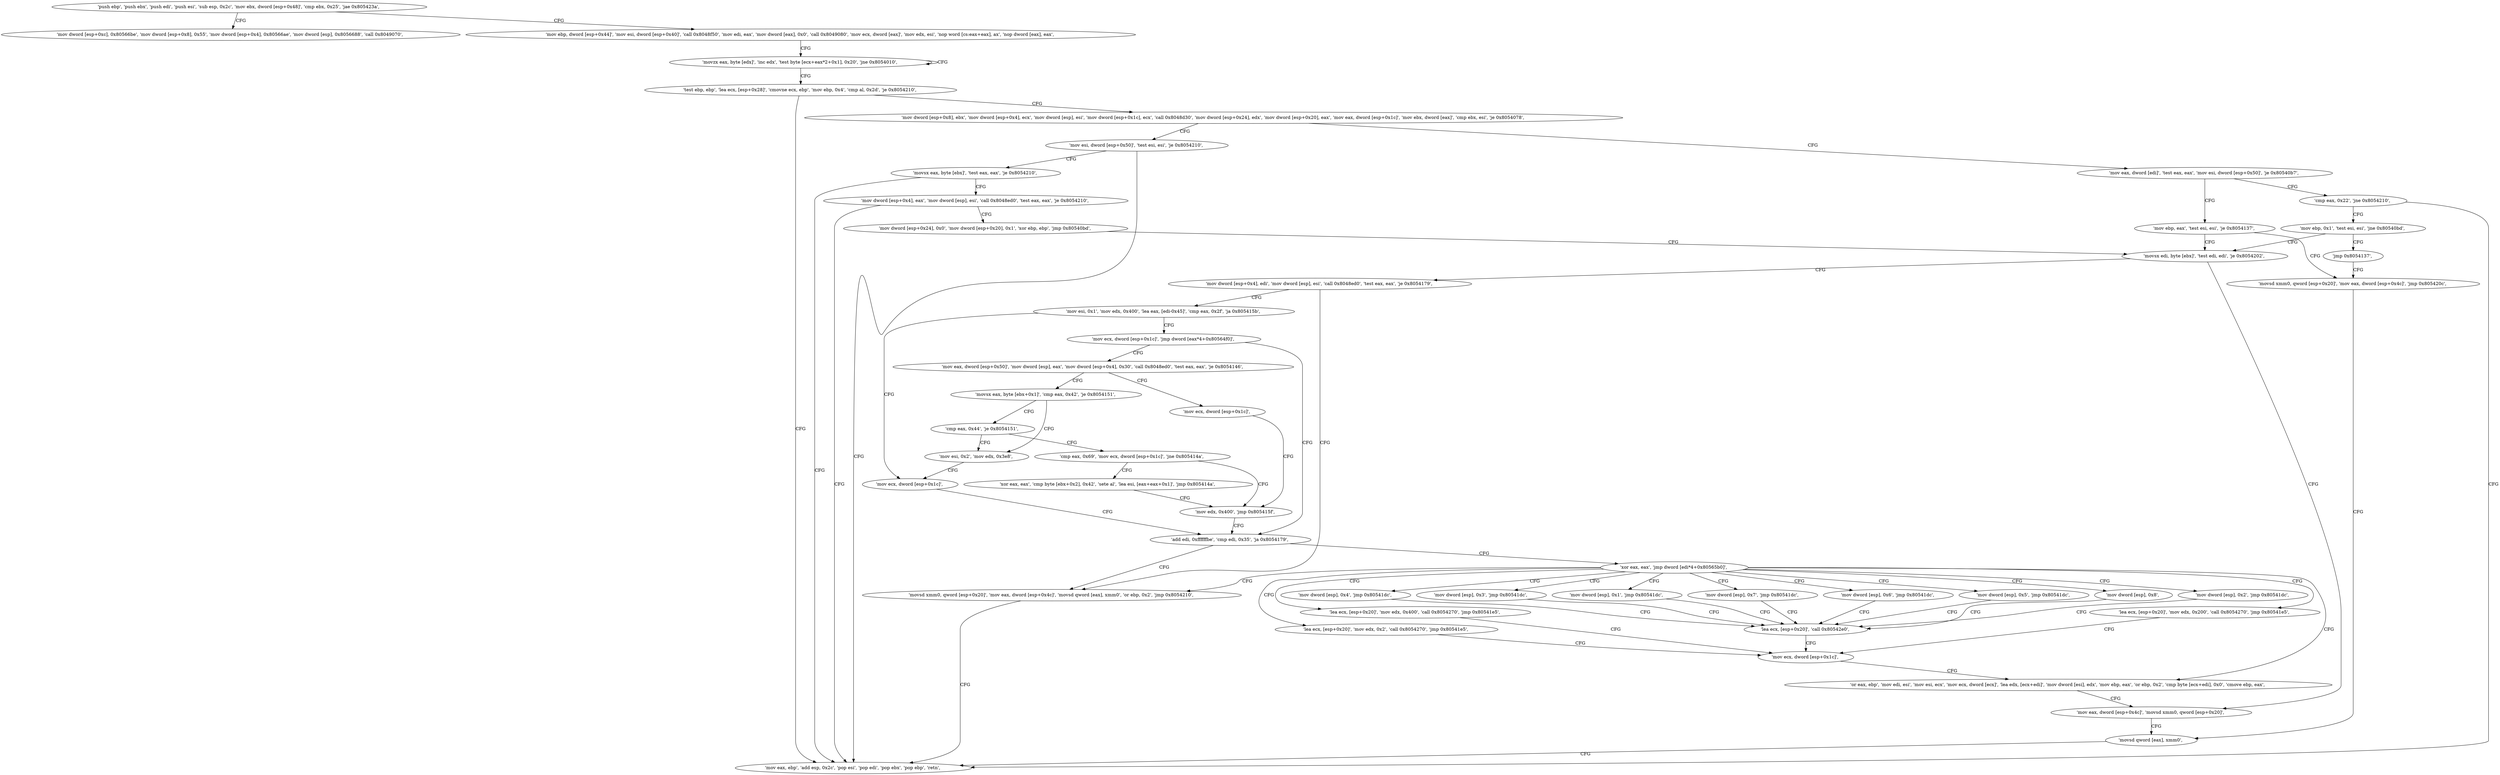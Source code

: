 digraph "func" {
"134561744" [label = "'push ebp', 'push ebx', 'push edi', 'push esi', 'sub esp, 0x2c', 'mov ebx, dword [esp+0x48]', 'cmp ebx, 0x25', 'jae 0x805423a', " ]
"134562362" [label = "'mov dword [esp+0xc], 0x80566be', 'mov dword [esp+0x8], 0x55', 'mov dword [esp+0x4], 0x80566ae', 'mov dword [esp], 0x8056688', 'call 0x8049070', " ]
"134561764" [label = "'mov ebp, dword [esp+0x44]', 'mov esi, dword [esp+0x40]', 'call 0x8048f50', 'mov edi, eax', 'mov dword [eax], 0x0', 'call 0x8049080', 'mov ecx, dword [eax]', 'mov edx, esi', 'nop word [cs:eax+eax], ax', 'nop dword [eax], eax', " ]
"134561808" [label = "'movzx eax, byte [edx]', 'inc edx', 'test byte [ecx+eax*2+0x1], 0x20', 'jne 0x8054010', " ]
"134561819" [label = "'test ebp, ebp', 'lea ecx, [esp+0x28]', 'cmovne ecx, ebp', 'mov ebp, 0x4', 'cmp al, 0x2d', 'je 0x8054210', " ]
"134562320" [label = "'mov eax, ebp', 'add esp, 0x2c', 'pop esi', 'pop edi', 'pop ebx', 'pop ebp', 'retn', " ]
"134561841" [label = "'mov dword [esp+0x8], ebx', 'mov dword [esp+0x4], ecx', 'mov dword [esp], esi', 'mov dword [esp+0x1c], ecx', 'call 0x8048d30', 'mov dword [esp+0x24], edx', 'mov dword [esp+0x20], eax', 'mov eax, dword [esp+0x1c]', 'mov ebx, dword [eax]', 'cmp ebx, esi', 'je 0x8054078', " ]
"134561912" [label = "'mov esi, dword [esp+0x50]', 'test esi, esi', 'je 0x8054210', " ]
"134561879" [label = "'mov eax, dword [edi]', 'test eax, eax', 'mov esi, dword [esp+0x50]', 'je 0x80540b7', " ]
"134561924" [label = "'movsx eax, byte [ebx]', 'test eax, eax', 'je 0x8054210', " ]
"134561975" [label = "'mov ebp, eax', 'test esi, esi', 'je 0x8054137', " ]
"134561889" [label = "'cmp eax, 0x22', 'jne 0x8054210', " ]
"134561935" [label = "'mov dword [esp+0x4], eax', 'mov dword [esp], esi', 'call 0x8048ed0', 'test eax, eax', 'je 0x8054210', " ]
"134562103" [label = "'movsd xmm0, qword [esp+0x20]', 'mov eax, dword [esp+0x4c]', 'jmp 0x805420c', " ]
"134561981" [label = "'movsx edi, byte [ebx]', 'test edi, edi', 'je 0x8054202', " ]
"134561898" [label = "'mov ebp, 0x1', 'test esi, esi', 'jne 0x80540bd', " ]
"134561955" [label = "'mov dword [esp+0x24], 0x0', 'mov dword [esp+0x20], 0x1', 'xor ebp, ebp', 'jmp 0x80540bd', " ]
"134562316" [label = "'movsd qword [eax], xmm0', " ]
"134562306" [label = "'mov eax, dword [esp+0x4c]', 'movsd xmm0, qword [esp+0x20]', " ]
"134561992" [label = "'mov dword [esp+0x4], edi', 'mov dword [esp], esi', 'call 0x8048ed0', 'test eax, eax', 'je 0x8054179', " ]
"134561907" [label = "'jmp 0x8054137', " ]
"134562169" [label = "'movsd xmm0, qword [esp+0x20]', 'mov eax, dword [esp+0x4c]', 'movsd qword [eax], xmm0', 'or ebp, 0x2', 'jmp 0x8054210', " ]
"134562012" [label = "'mov esi, 0x1', 'mov edx, 0x400', 'lea eax, [edi-0x45]', 'cmp eax, 0x2f', 'ja 0x805415b', " ]
"134562139" [label = "'mov ecx, dword [esp+0x1c]', " ]
"134562030" [label = "'mov ecx, dword [esp+0x1c]', 'jmp dword [eax*4+0x80564f0]', " ]
"134562143" [label = "'add edi, 0xffffffbe', 'cmp edi, 0x35', 'ja 0x8054179', " ]
"134562041" [label = "'mov eax, dword [esp+0x50]', 'mov dword [esp], eax', 'mov dword [esp+0x4], 0x30', 'call 0x8048ed0', 'test eax, eax', 'je 0x8054146', " ]
"134562151" [label = "'xor eax, eax', 'jmp dword [edi*4+0x80565b0]', " ]
"134562160" [label = "'mov dword [esp], 0x3', 'jmp 0x80541dc', " ]
"134562191" [label = "'mov dword [esp], 0x1', 'jmp 0x80541dc', " ]
"134562200" [label = "'mov dword [esp], 0x2', 'jmp 0x80541dc', " ]
"134562209" [label = "'mov dword [esp], 0x4', 'jmp 0x80541dc', " ]
"134562218" [label = "'mov dword [esp], 0x7', 'jmp 0x80541dc', " ]
"134562227" [label = "'lea ecx, [esp+0x20]', 'mov edx, 0x400', 'call 0x8054270', 'jmp 0x80541e5', " ]
"134562243" [label = "'mov dword [esp], 0x6', 'jmp 0x80541dc', " ]
"134562252" [label = "'mov dword [esp], 0x5', 'jmp 0x80541dc', " ]
"134562261" [label = "'mov dword [esp], 0x8', " ]
"134562281" [label = "'or eax, ebp', 'mov edi, esi', 'mov esi, ecx', 'mov ecx, dword [ecx]', 'lea edx, [ecx+edi]', 'mov dword [esi], edx', 'mov ebp, eax', 'or ebp, 0x2', 'cmp byte [ecx+edi], 0x0', 'cmove ebp, eax', " ]
"134562330" [label = "'lea ecx, [esp+0x20]', 'mov edx, 0x200', 'call 0x8054270', 'jmp 0x80541e5', " ]
"134562346" [label = "'lea ecx, [esp+0x20]', 'mov edx, 0x2', 'call 0x8054270', 'jmp 0x80541e5', " ]
"134562118" [label = "'mov ecx, dword [esp+0x1c]', " ]
"134562065" [label = "'movsx eax, byte [ebx+0x1]', 'cmp eax, 0x42', 'je 0x8054151', " ]
"134562268" [label = "'lea ecx, [esp+0x20]', 'call 0x80542e0', " ]
"134562277" [label = "'mov ecx, dword [esp+0x1c]', " ]
"134562122" [label = "'mov edx, 0x400', 'jmp 0x805415f', " ]
"134562129" [label = "'mov esi, 0x2', 'mov edx, 0x3e8', " ]
"134562074" [label = "'cmp eax, 0x44', 'je 0x8054151', " ]
"134562079" [label = "'cmp eax, 0x69', 'mov ecx, dword [esp+0x1c]', 'jne 0x805414a', " ]
"134562088" [label = "'xor eax, eax', 'cmp byte [ebx+0x2], 0x42', 'sete al', 'lea esi, [eax+eax+0x1]', 'jmp 0x805414a', " ]
"134561744" -> "134562362" [ label = "CFG" ]
"134561744" -> "134561764" [ label = "CFG" ]
"134561764" -> "134561808" [ label = "CFG" ]
"134561808" -> "134561808" [ label = "CFG" ]
"134561808" -> "134561819" [ label = "CFG" ]
"134561819" -> "134562320" [ label = "CFG" ]
"134561819" -> "134561841" [ label = "CFG" ]
"134561841" -> "134561912" [ label = "CFG" ]
"134561841" -> "134561879" [ label = "CFG" ]
"134561912" -> "134562320" [ label = "CFG" ]
"134561912" -> "134561924" [ label = "CFG" ]
"134561879" -> "134561975" [ label = "CFG" ]
"134561879" -> "134561889" [ label = "CFG" ]
"134561924" -> "134562320" [ label = "CFG" ]
"134561924" -> "134561935" [ label = "CFG" ]
"134561975" -> "134562103" [ label = "CFG" ]
"134561975" -> "134561981" [ label = "CFG" ]
"134561889" -> "134562320" [ label = "CFG" ]
"134561889" -> "134561898" [ label = "CFG" ]
"134561935" -> "134562320" [ label = "CFG" ]
"134561935" -> "134561955" [ label = "CFG" ]
"134562103" -> "134562316" [ label = "CFG" ]
"134561981" -> "134562306" [ label = "CFG" ]
"134561981" -> "134561992" [ label = "CFG" ]
"134561898" -> "134561981" [ label = "CFG" ]
"134561898" -> "134561907" [ label = "CFG" ]
"134561955" -> "134561981" [ label = "CFG" ]
"134562316" -> "134562320" [ label = "CFG" ]
"134562306" -> "134562316" [ label = "CFG" ]
"134561992" -> "134562169" [ label = "CFG" ]
"134561992" -> "134562012" [ label = "CFG" ]
"134561907" -> "134562103" [ label = "CFG" ]
"134562169" -> "134562320" [ label = "CFG" ]
"134562012" -> "134562139" [ label = "CFG" ]
"134562012" -> "134562030" [ label = "CFG" ]
"134562139" -> "134562143" [ label = "CFG" ]
"134562030" -> "134562041" [ label = "CFG" ]
"134562030" -> "134562143" [ label = "CFG" ]
"134562143" -> "134562169" [ label = "CFG" ]
"134562143" -> "134562151" [ label = "CFG" ]
"134562041" -> "134562118" [ label = "CFG" ]
"134562041" -> "134562065" [ label = "CFG" ]
"134562151" -> "134562160" [ label = "CFG" ]
"134562151" -> "134562169" [ label = "CFG" ]
"134562151" -> "134562191" [ label = "CFG" ]
"134562151" -> "134562200" [ label = "CFG" ]
"134562151" -> "134562209" [ label = "CFG" ]
"134562151" -> "134562218" [ label = "CFG" ]
"134562151" -> "134562227" [ label = "CFG" ]
"134562151" -> "134562243" [ label = "CFG" ]
"134562151" -> "134562252" [ label = "CFG" ]
"134562151" -> "134562261" [ label = "CFG" ]
"134562151" -> "134562281" [ label = "CFG" ]
"134562151" -> "134562330" [ label = "CFG" ]
"134562151" -> "134562346" [ label = "CFG" ]
"134562160" -> "134562268" [ label = "CFG" ]
"134562191" -> "134562268" [ label = "CFG" ]
"134562200" -> "134562268" [ label = "CFG" ]
"134562209" -> "134562268" [ label = "CFG" ]
"134562218" -> "134562268" [ label = "CFG" ]
"134562227" -> "134562277" [ label = "CFG" ]
"134562243" -> "134562268" [ label = "CFG" ]
"134562252" -> "134562268" [ label = "CFG" ]
"134562261" -> "134562268" [ label = "CFG" ]
"134562281" -> "134562306" [ label = "CFG" ]
"134562330" -> "134562277" [ label = "CFG" ]
"134562346" -> "134562277" [ label = "CFG" ]
"134562118" -> "134562122" [ label = "CFG" ]
"134562065" -> "134562129" [ label = "CFG" ]
"134562065" -> "134562074" [ label = "CFG" ]
"134562268" -> "134562277" [ label = "CFG" ]
"134562277" -> "134562281" [ label = "CFG" ]
"134562122" -> "134562143" [ label = "CFG" ]
"134562129" -> "134562139" [ label = "CFG" ]
"134562074" -> "134562129" [ label = "CFG" ]
"134562074" -> "134562079" [ label = "CFG" ]
"134562079" -> "134562122" [ label = "CFG" ]
"134562079" -> "134562088" [ label = "CFG" ]
"134562088" -> "134562122" [ label = "CFG" ]
}
